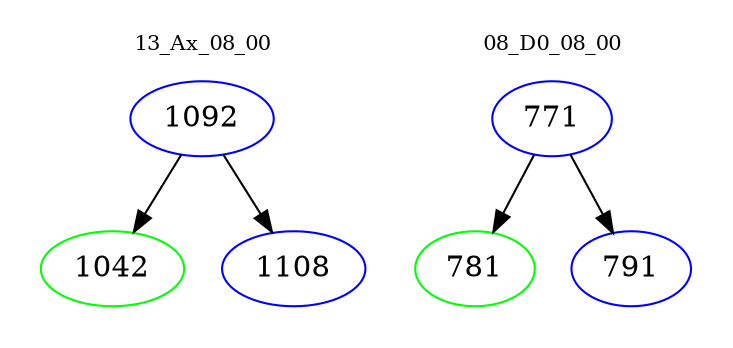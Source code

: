 digraph{
subgraph cluster_0 {
color = white
label = "13_Ax_08_00";
fontsize=10;
T0_1092 [label="1092", color="blue"]
T0_1092 -> T0_1042 [color="black"]
T0_1042 [label="1042", color="green"]
T0_1092 -> T0_1108 [color="black"]
T0_1108 [label="1108", color="blue"]
}
subgraph cluster_1 {
color = white
label = "08_D0_08_00";
fontsize=10;
T1_771 [label="771", color="blue"]
T1_771 -> T1_781 [color="black"]
T1_781 [label="781", color="green"]
T1_771 -> T1_791 [color="black"]
T1_791 [label="791", color="blue"]
}
}
